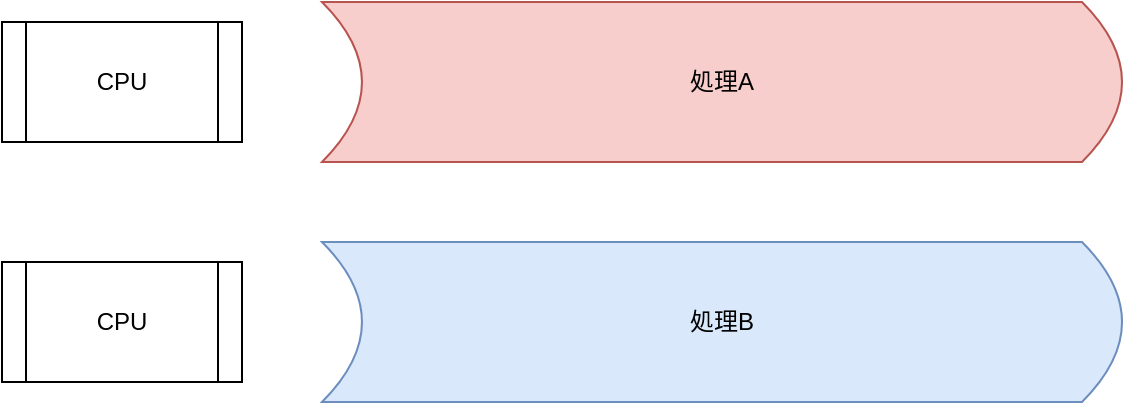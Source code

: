 <mxfile>
    <diagram id="Yogu-UPFBsHoaTLe_MRt" name="ページ1">
        <mxGraphModel dx="848" dy="616" grid="1" gridSize="10" guides="1" tooltips="1" connect="1" arrows="1" fold="1" page="1" pageScale="1" pageWidth="827" pageHeight="1169" math="0" shadow="0">
            <root>
                <mxCell id="0"/>
                <mxCell id="1" parent="0"/>
                <mxCell id="2" value="処理A" style="shape=dataStorage;whiteSpace=wrap;html=1;fixedSize=1;direction=west;fillColor=#f8cecc;strokeColor=#b85450;" vertex="1" parent="1">
                    <mxGeometry x="200" y="160" width="400" height="80" as="geometry"/>
                </mxCell>
                <mxCell id="3" value="処理B" style="shape=dataStorage;whiteSpace=wrap;html=1;fixedSize=1;direction=west;fillColor=#dae8fc;strokeColor=#6c8ebf;" vertex="1" parent="1">
                    <mxGeometry x="200" y="280" width="400" height="80" as="geometry"/>
                </mxCell>
                <mxCell id="4" value="CPU" style="shape=process;whiteSpace=wrap;html=1;backgroundOutline=1;" vertex="1" parent="1">
                    <mxGeometry x="40" y="170" width="120" height="60" as="geometry"/>
                </mxCell>
                <mxCell id="5" value="CPU" style="shape=process;whiteSpace=wrap;html=1;backgroundOutline=1;" vertex="1" parent="1">
                    <mxGeometry x="40" y="290" width="120" height="60" as="geometry"/>
                </mxCell>
            </root>
        </mxGraphModel>
    </diagram>
</mxfile>
